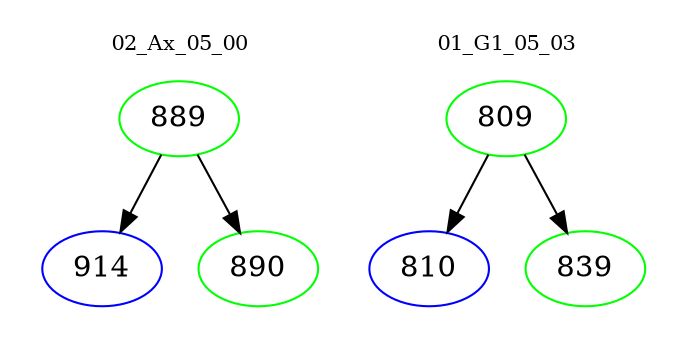 digraph{
subgraph cluster_0 {
color = white
label = "02_Ax_05_00";
fontsize=10;
T0_889 [label="889", color="green"]
T0_889 -> T0_914 [color="black"]
T0_914 [label="914", color="blue"]
T0_889 -> T0_890 [color="black"]
T0_890 [label="890", color="green"]
}
subgraph cluster_1 {
color = white
label = "01_G1_05_03";
fontsize=10;
T1_809 [label="809", color="green"]
T1_809 -> T1_810 [color="black"]
T1_810 [label="810", color="blue"]
T1_809 -> T1_839 [color="black"]
T1_839 [label="839", color="green"]
}
}
